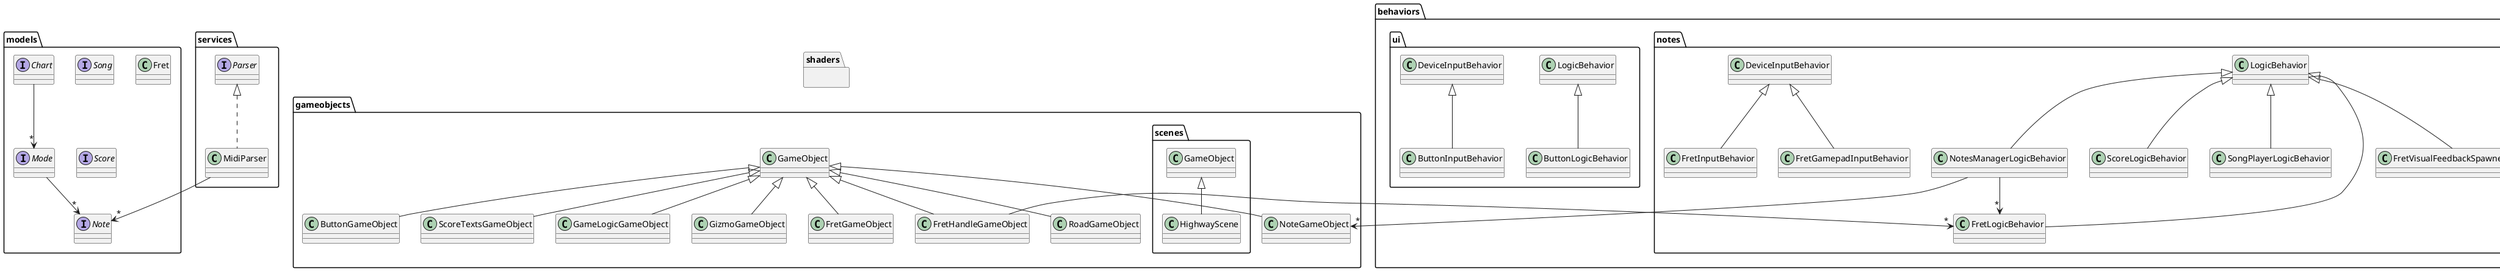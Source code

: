 @startuml
package behaviors {
    package notes {

class FretLogicBehavior extends LogicBehavior {
}
class FretGamepadInputBehavior extends DeviceInputBehavior {
}
class FretInputBehavior extends DeviceInputBehavior {
}
class FretVisualFeedbackSpawnerLogicBehavior extends LogicBehavior {
}
class NotesManagerLogicBehavior extends LogicBehavior {
}
class ScoreLogicBehavior extends LogicBehavior {
}
class SongPlayerLogicBehavior extends LogicBehavior {
}

    }
    package transform {

class BooleanScaleOutputBehavior extends OutputBehavior {
}
class ForwardOutputBehavior extends OutputBehavior {
}
class RepeatableForwardOutputBehavior extends ForwardOutputBehavior {
}
class ScalingOutputBehavior extends OutputBehavior {
}
class VisualFeedbackOutputBehavior extends TextRenderBehavior {
}

    }
    package ui {

class ButtonLogicBehavior extends LogicBehavior {
}
class ButtonInputBehavior extends DeviceInputBehavior {
}

    }
}
package debug {

class FreeLookCameraController extends LogicBehavior {
}
class FreeLookCameraKeyboardMouseInput extends DeviceInputBehavior {
}
class GridRenderBehavior extends LinesRenderBehavior

}
package gameobjects {

class ButtonGameObject extends GameObject {
}
class FretGameObject extends GameObject {
}
class FretHandleGameObject extends GameObject {
}
class RoadGameObject extends GameObject
class NoteGameObject extends GameObject {
}
class ScoreTextsGameObject extends GameObject {
}
class GameLogicGameObject extends GameObject
class GizmoGameObject extends GameObject
    package scenes {

class HighwayScene extends GameObject {
}

    }
}
package models {

interface Note {
}
interface Mode {
}
interface Song {
}
interface Chart {
}
class Fret {
}
interface Score {
}

}
package services {

interface Parser {
}
class MidiParser implements Parser {
}

}
package shaders {
}
Mode --> "*" Note
NotesManagerLogicBehavior --> "*" FretLogicBehavior
NotesManagerLogicBehavior --> "*" NoteGameObject
FretHandleGameObject --> "*" FretLogicBehavior
Chart --> "*" Mode
MidiParser --> "*" Note
@enduml